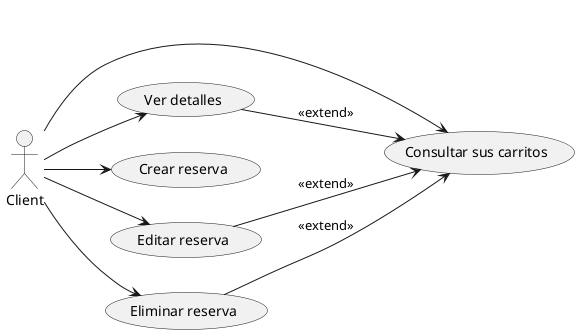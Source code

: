 @startuml
left to right direction

actor Client

Client --> (Consultar sus carritos)
Client --> (Ver detalles)
Client --> (Crear reserva)
Client --> (Editar reserva)
Client --> (Eliminar reserva)

(Editar reserva) --> (Consultar sus carritos) : <<extend>>
(Eliminar reserva) --> (Consultar sus carritos) : <<extend>>
(Ver detalles) --> (Consultar sus carritos) : <<extend>>

@enduml